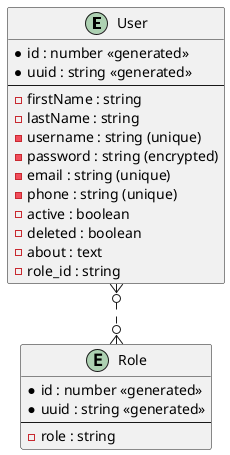 @startuml
entity "User" as user {
  *id : number <<generated>>
  *uuid : string <<generated>>
  --
  - firstName : string
  - lastName : string
  - username : string (unique)
  - password : string (encrypted)
  - email : string (unique)
  - phone : string (unique)
  - active : boolean
  - deleted : boolean
  - about : text
  - role_id : string
}

entity "Role" as role {
  *id : number <<generated>>
  *uuid : string <<generated>>
  --
  - role : string
}

user }o..o{ role
@enduml